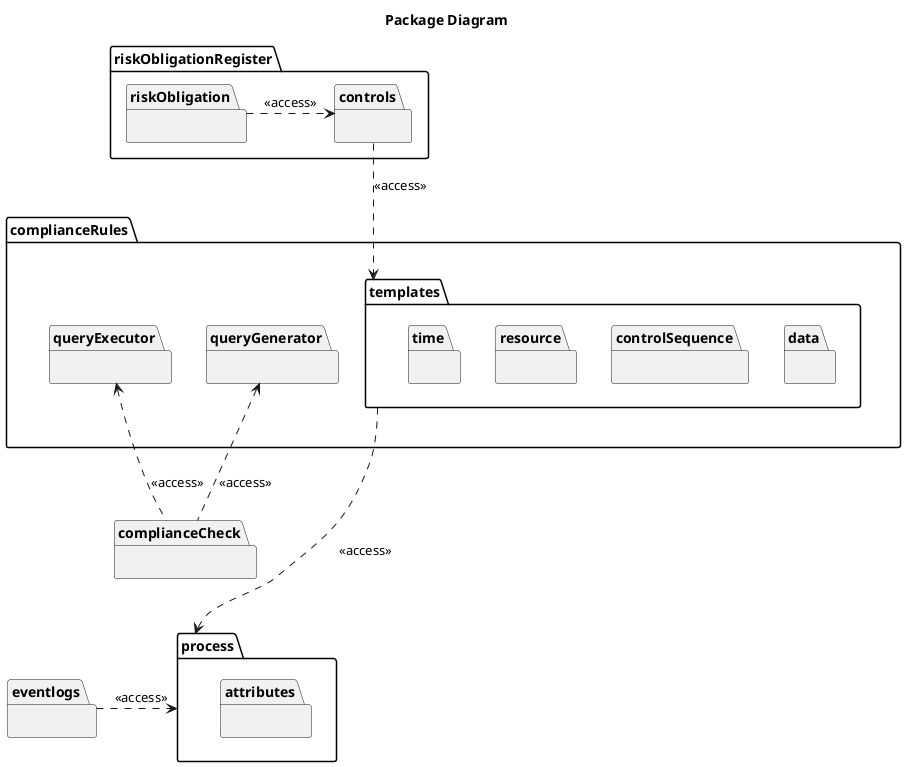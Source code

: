 @startuml

title Package Diagram

top to bottom direction

package eventlogs {}

package process {
	package attributes {}
}

eventlogs .> process : <<access>>

package riskObligationRegister {
	package controls {}
	package riskObligation {}
}

package complianceCheck {}

package complianceRules {
	package templates {
		package data {}
		package controlSequence {}
		package resource {}
		package time {}
	}
	package queryExecutor {}
	package queryGenerator {}
}

riskObligation .> controls : <<access>>
controls ..> templates : <<access>>
templates ..> process : <<access>>
queryGenerator <.. complianceCheck : <<access>>
queryExecutor <.. complianceCheck : <<access>>

complianceRules -[hidden]- process
complianceCheck -[hidden]- process

@enduml